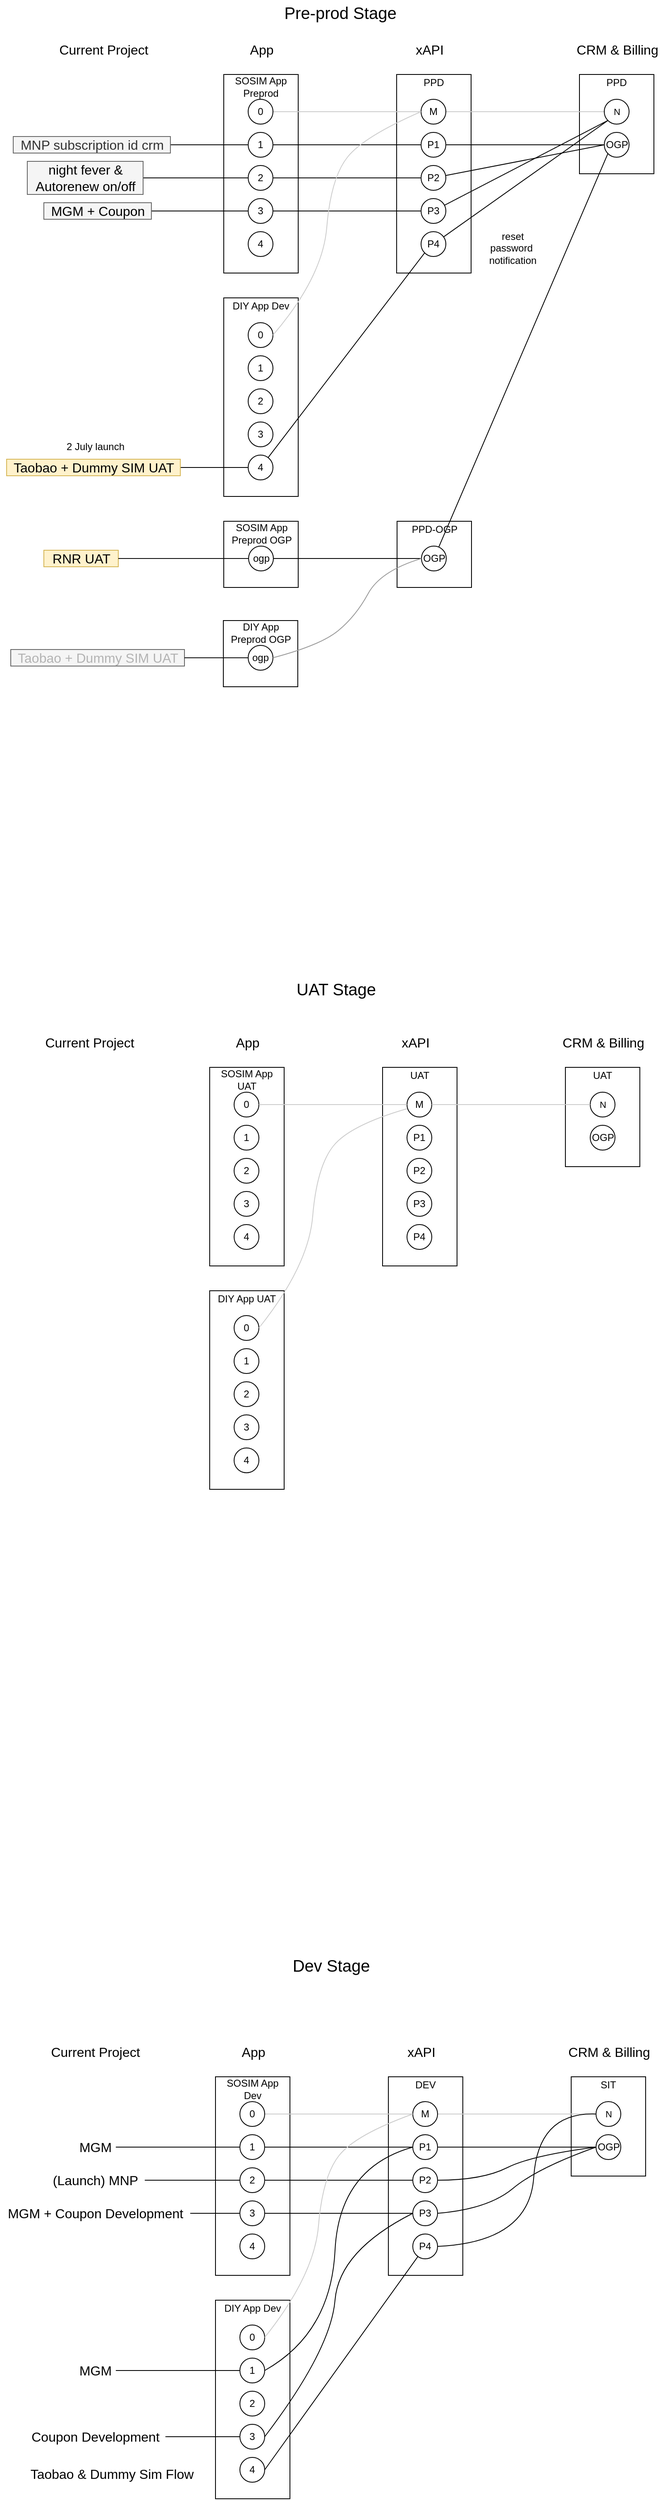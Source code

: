 <mxfile version="14.7.9" type="github">
  <diagram id="SGdaD_TXG3CUPc7qYm1k" name="Page-1">
    <mxGraphModel dx="773" dy="-1632" grid="1" gridSize="10" guides="1" tooltips="1" connect="1" arrows="1" fold="1" page="1" pageScale="1" pageWidth="827" pageHeight="1169" math="0" shadow="0">
      <root>
        <mxCell id="0" />
        <mxCell id="1" parent="0" />
        <mxCell id="o-3EE55-kmr8AlU0Wy5A-6" value="App" style="text;html=1;align=center;verticalAlign=middle;resizable=0;points=[];autosize=1;strokeColor=none;fontSize=16;" parent="1" vertex="1">
          <mxGeometry x="285.5" y="4820" width="40" height="20" as="geometry" />
        </mxCell>
        <mxCell id="o-3EE55-kmr8AlU0Wy5A-7" value="xAPI" style="text;html=1;align=center;verticalAlign=middle;resizable=0;points=[];autosize=1;strokeColor=none;fontSize=16;" parent="1" vertex="1">
          <mxGeometry x="484" y="4820" width="50" height="20" as="geometry" />
        </mxCell>
        <mxCell id="o-3EE55-kmr8AlU0Wy5A-8" value="CRM &amp;amp; Billing" style="text;html=1;align=center;verticalAlign=middle;resizable=0;points=[];autosize=1;strokeColor=none;fontSize=16;" parent="1" vertex="1">
          <mxGeometry x="680.5" y="4820" width="110" height="20" as="geometry" />
        </mxCell>
        <mxCell id="o-3EE55-kmr8AlU0Wy5A-39" value="" style="rounded=0;whiteSpace=wrap;html=1;gradientColor=none;" parent="1" vertex="1">
          <mxGeometry x="469.5" y="4860" width="90" height="240" as="geometry" />
        </mxCell>
        <mxCell id="o-3EE55-kmr8AlU0Wy5A-88" value="" style="rounded=0;whiteSpace=wrap;html=1;gradientColor=none;" parent="1" vertex="1">
          <mxGeometry x="260.5" y="4860" width="90" height="240" as="geometry" />
        </mxCell>
        <mxCell id="o-3EE55-kmr8AlU0Wy5A-116" value="" style="rounded=0;whiteSpace=wrap;html=1;gradientColor=none;" parent="1" vertex="1">
          <mxGeometry x="690.5" y="4860" width="90" height="120" as="geometry" />
        </mxCell>
        <mxCell id="o-3EE55-kmr8AlU0Wy5A-235" style="edgeStyle=orthogonalEdgeStyle;rounded=0;orthogonalLoop=1;jettySize=auto;html=1;entryX=0;entryY=0.5;entryDx=0;entryDy=0;endArrow=none;endFill=0;fontSize=16;strokeColor=#cccccc;" parent="1" source="o-3EE55-kmr8AlU0Wy5A-40" target="o-3EE55-kmr8AlU0Wy5A-121" edge="1">
          <mxGeometry relative="1" as="geometry" />
        </mxCell>
        <mxCell id="o-3EE55-kmr8AlU0Wy5A-40" value="M" style="ellipse;whiteSpace=wrap;html=1;aspect=fixed;fillColor=none;gradientColor=none;" parent="1" vertex="1">
          <mxGeometry x="499" y="4890" width="30" height="30" as="geometry" />
        </mxCell>
        <mxCell id="o-3EE55-kmr8AlU0Wy5A-197" style="edgeStyle=orthogonalEdgeStyle;rounded=0;orthogonalLoop=1;jettySize=auto;html=1;entryX=0;entryY=0.5;entryDx=0;entryDy=0;endArrow=none;endFill=0;strokeColor=#000000;fontSize=16;" parent="1" source="o-3EE55-kmr8AlU0Wy5A-41" target="o-3EE55-kmr8AlU0Wy5A-117" edge="1">
          <mxGeometry relative="1" as="geometry" />
        </mxCell>
        <mxCell id="o-3EE55-kmr8AlU0Wy5A-41" value="P1" style="ellipse;whiteSpace=wrap;html=1;aspect=fixed;fillColor=none;gradientColor=none;" parent="1" vertex="1">
          <mxGeometry x="499" y="4930" width="30" height="30" as="geometry" />
        </mxCell>
        <mxCell id="o-3EE55-kmr8AlU0Wy5A-42" value="P2" style="ellipse;whiteSpace=wrap;html=1;aspect=fixed;fillColor=none;gradientColor=none;" parent="1" vertex="1">
          <mxGeometry x="499" y="4970" width="30" height="30" as="geometry" />
        </mxCell>
        <mxCell id="o-3EE55-kmr8AlU0Wy5A-43" value="P3" style="ellipse;whiteSpace=wrap;html=1;aspect=fixed;fillColor=none;gradientColor=none;" parent="1" vertex="1">
          <mxGeometry x="499" y="5010" width="30" height="30" as="geometry" />
        </mxCell>
        <mxCell id="o-3EE55-kmr8AlU0Wy5A-44" value="P4" style="ellipse;whiteSpace=wrap;html=1;aspect=fixed;fillColor=none;gradientColor=none;" parent="1" vertex="1">
          <mxGeometry x="499" y="5050" width="30" height="30" as="geometry" />
        </mxCell>
        <mxCell id="o-3EE55-kmr8AlU0Wy5A-234" style="edgeStyle=orthogonalEdgeStyle;rounded=0;orthogonalLoop=1;jettySize=auto;html=1;entryX=0;entryY=0.5;entryDx=0;entryDy=0;endArrow=none;endFill=0;fontSize=16;strokeColor=#cccccc;" parent="1" source="o-3EE55-kmr8AlU0Wy5A-89" target="o-3EE55-kmr8AlU0Wy5A-40" edge="1">
          <mxGeometry relative="1" as="geometry" />
        </mxCell>
        <mxCell id="o-3EE55-kmr8AlU0Wy5A-89" value="0" style="ellipse;whiteSpace=wrap;html=1;aspect=fixed;gradientColor=none;" parent="1" vertex="1">
          <mxGeometry x="290" y="4890" width="30" height="30" as="geometry" />
        </mxCell>
        <mxCell id="o-3EE55-kmr8AlU0Wy5A-195" style="edgeStyle=orthogonalEdgeStyle;rounded=0;orthogonalLoop=1;jettySize=auto;html=1;endArrow=none;endFill=0;strokeColor=#000000;fontSize=16;" parent="1" source="o-3EE55-kmr8AlU0Wy5A-90" target="o-3EE55-kmr8AlU0Wy5A-41" edge="1">
          <mxGeometry relative="1" as="geometry" />
        </mxCell>
        <mxCell id="o-3EE55-kmr8AlU0Wy5A-90" value="1" style="ellipse;whiteSpace=wrap;html=1;aspect=fixed;fillColor=none;gradientColor=none;" parent="1" vertex="1">
          <mxGeometry x="290" y="4930" width="30" height="30" as="geometry" />
        </mxCell>
        <mxCell id="MKl7HQ7cq4MRv3K4xocg-6" style="edgeStyle=orthogonalEdgeStyle;rounded=0;orthogonalLoop=1;jettySize=auto;html=1;entryX=0;entryY=0.5;entryDx=0;entryDy=0;endArrow=none;endFill=0;" parent="1" source="o-3EE55-kmr8AlU0Wy5A-91" target="o-3EE55-kmr8AlU0Wy5A-42" edge="1">
          <mxGeometry relative="1" as="geometry" />
        </mxCell>
        <mxCell id="o-3EE55-kmr8AlU0Wy5A-91" value="2" style="ellipse;whiteSpace=wrap;html=1;aspect=fixed;fillColor=none;gradientColor=none;" parent="1" vertex="1">
          <mxGeometry x="290" y="4970" width="30" height="30" as="geometry" />
        </mxCell>
        <mxCell id="o-3EE55-kmr8AlU0Wy5A-191" style="edgeStyle=orthogonalEdgeStyle;rounded=0;orthogonalLoop=1;jettySize=auto;html=1;entryX=0;entryY=0.5;entryDx=0;entryDy=0;strokeColor=#000000;fontSize=16;endArrow=none;endFill=0;" parent="1" source="o-3EE55-kmr8AlU0Wy5A-92" target="o-3EE55-kmr8AlU0Wy5A-43" edge="1">
          <mxGeometry relative="1" as="geometry" />
        </mxCell>
        <mxCell id="o-3EE55-kmr8AlU0Wy5A-92" value="3" style="ellipse;whiteSpace=wrap;html=1;aspect=fixed;fillColor=none;gradientColor=none;" parent="1" vertex="1">
          <mxGeometry x="290" y="5010" width="30" height="30" as="geometry" />
        </mxCell>
        <mxCell id="o-3EE55-kmr8AlU0Wy5A-93" value="4" style="ellipse;whiteSpace=wrap;html=1;aspect=fixed;fillColor=none;gradientColor=none;" parent="1" vertex="1">
          <mxGeometry x="290" y="5050" width="30" height="30" as="geometry" />
        </mxCell>
        <mxCell id="o-3EE55-kmr8AlU0Wy5A-117" value="OGP" style="ellipse;whiteSpace=wrap;html=1;aspect=fixed;fillColor=none;gradientColor=none;" parent="1" vertex="1">
          <mxGeometry x="720.5" y="4930" width="30" height="30" as="geometry" />
        </mxCell>
        <mxCell id="o-3EE55-kmr8AlU0Wy5A-121" value="&lt;font style=&quot;font-size: 11px&quot;&gt;N&lt;/font&gt;" style="ellipse;whiteSpace=wrap;html=1;aspect=fixed;fillColor=none;gradientColor=none;fontSize=12;" parent="1" vertex="1">
          <mxGeometry x="720.5" y="4890" width="30" height="30" as="geometry" />
        </mxCell>
        <mxCell id="o-3EE55-kmr8AlU0Wy5A-45" value="DEV" style="text;html=1;align=center;verticalAlign=middle;resizable=0;points=[];autosize=1;strokeColor=none;" parent="1" vertex="1">
          <mxGeometry x="494" y="4860" width="40" height="20" as="geometry" />
        </mxCell>
        <mxCell id="o-3EE55-kmr8AlU0Wy5A-94" value="SOSIM App&lt;br&gt;Dev" style="text;html=1;align=center;verticalAlign=middle;resizable=0;points=[];autosize=1;strokeColor=none;" parent="1" vertex="1">
          <mxGeometry x="264.5" y="4860" width="80" height="30" as="geometry" />
        </mxCell>
        <mxCell id="o-3EE55-kmr8AlU0Wy5A-122" value="SIT" style="text;html=1;align=center;verticalAlign=middle;resizable=0;points=[];autosize=1;strokeColor=none;" parent="1" vertex="1">
          <mxGeometry x="720" y="4860" width="30" height="20" as="geometry" />
        </mxCell>
        <mxCell id="o-3EE55-kmr8AlU0Wy5A-145" value="Current Project" style="text;html=1;align=center;verticalAlign=middle;resizable=0;points=[];autosize=1;strokeColor=none;fontSize=16;" parent="1" vertex="1">
          <mxGeometry x="55" y="4820" width="120" height="20" as="geometry" />
        </mxCell>
        <mxCell id="o-3EE55-kmr8AlU0Wy5A-156" style="edgeStyle=orthogonalEdgeStyle;rounded=0;orthogonalLoop=1;jettySize=auto;html=1;fontSize=16;endArrow=none;endFill=0;" parent="1" source="o-3EE55-kmr8AlU0Wy5A-155" target="o-3EE55-kmr8AlU0Wy5A-92" edge="1">
          <mxGeometry relative="1" as="geometry" />
        </mxCell>
        <mxCell id="o-3EE55-kmr8AlU0Wy5A-155" value="MGM + Coupon Development" style="text;html=1;align=center;verticalAlign=middle;resizable=0;points=[];autosize=1;strokeColor=none;fontSize=16;" parent="1" vertex="1">
          <mxGeometry y="5015" width="230" height="20" as="geometry" />
        </mxCell>
        <mxCell id="o-3EE55-kmr8AlU0Wy5A-158" style="edgeStyle=orthogonalEdgeStyle;rounded=0;orthogonalLoop=1;jettySize=auto;html=1;fontSize=16;endArrow=none;endFill=0;" parent="1" source="o-3EE55-kmr8AlU0Wy5A-157" target="o-3EE55-kmr8AlU0Wy5A-90" edge="1">
          <mxGeometry relative="1" as="geometry" />
        </mxCell>
        <mxCell id="o-3EE55-kmr8AlU0Wy5A-157" value="MGM" style="text;html=1;align=center;verticalAlign=middle;resizable=0;points=[];autosize=1;strokeColor=none;fontSize=16;" parent="1" vertex="1">
          <mxGeometry x="90" y="4935" width="50" height="20" as="geometry" />
        </mxCell>
        <mxCell id="o-3EE55-kmr8AlU0Wy5A-173" value="" style="rounded=0;whiteSpace=wrap;html=1;gradientColor=none;" parent="1" vertex="1">
          <mxGeometry x="260.5" y="5130" width="90" height="240" as="geometry" />
        </mxCell>
        <mxCell id="o-3EE55-kmr8AlU0Wy5A-174" value="0" style="ellipse;whiteSpace=wrap;html=1;aspect=fixed;gradientColor=none;" parent="1" vertex="1">
          <mxGeometry x="290" y="5160" width="30" height="30" as="geometry" />
        </mxCell>
        <mxCell id="o-3EE55-kmr8AlU0Wy5A-175" value="1" style="ellipse;whiteSpace=wrap;html=1;aspect=fixed;fillColor=none;gradientColor=none;" parent="1" vertex="1">
          <mxGeometry x="290" y="5200" width="30" height="30" as="geometry" />
        </mxCell>
        <mxCell id="o-3EE55-kmr8AlU0Wy5A-176" value="2" style="ellipse;whiteSpace=wrap;html=1;aspect=fixed;fillColor=none;gradientColor=none;" parent="1" vertex="1">
          <mxGeometry x="290" y="5240" width="30" height="30" as="geometry" />
        </mxCell>
        <mxCell id="o-3EE55-kmr8AlU0Wy5A-177" value="3" style="ellipse;whiteSpace=wrap;html=1;aspect=fixed;fillColor=none;gradientColor=none;" parent="1" vertex="1">
          <mxGeometry x="290" y="5280" width="30" height="30" as="geometry" />
        </mxCell>
        <mxCell id="o-3EE55-kmr8AlU0Wy5A-178" value="4" style="ellipse;whiteSpace=wrap;html=1;aspect=fixed;fillColor=none;gradientColor=none;" parent="1" vertex="1">
          <mxGeometry x="290" y="5320" width="30" height="30" as="geometry" />
        </mxCell>
        <mxCell id="o-3EE55-kmr8AlU0Wy5A-179" value="DIY App Dev" style="text;html=1;align=center;verticalAlign=middle;resizable=0;points=[];autosize=1;strokeColor=none;" parent="1" vertex="1">
          <mxGeometry x="264.5" y="5130" width="80" height="20" as="geometry" />
        </mxCell>
        <mxCell id="o-3EE55-kmr8AlU0Wy5A-180" style="edgeStyle=orthogonalEdgeStyle;rounded=0;orthogonalLoop=1;jettySize=auto;html=1;fontSize=16;endArrow=none;endFill=0;" parent="1" source="o-3EE55-kmr8AlU0Wy5A-181" target="o-3EE55-kmr8AlU0Wy5A-177" edge="1">
          <mxGeometry relative="1" as="geometry" />
        </mxCell>
        <mxCell id="o-3EE55-kmr8AlU0Wy5A-181" value="Coupon Development" style="text;html=1;align=center;verticalAlign=middle;resizable=0;points=[];autosize=1;strokeColor=none;fontSize=16;" parent="1" vertex="1">
          <mxGeometry x="30" y="5285" width="170" height="20" as="geometry" />
        </mxCell>
        <mxCell id="o-3EE55-kmr8AlU0Wy5A-182" style="edgeStyle=orthogonalEdgeStyle;rounded=0;orthogonalLoop=1;jettySize=auto;html=1;fontSize=16;endArrow=none;endFill=0;" parent="1" source="o-3EE55-kmr8AlU0Wy5A-183" target="o-3EE55-kmr8AlU0Wy5A-175" edge="1">
          <mxGeometry relative="1" as="geometry" />
        </mxCell>
        <mxCell id="o-3EE55-kmr8AlU0Wy5A-183" value="MGM" style="text;html=1;align=center;verticalAlign=middle;resizable=0;points=[];autosize=1;strokeColor=none;fontSize=16;" parent="1" vertex="1">
          <mxGeometry x="90" y="5205" width="50" height="20" as="geometry" />
        </mxCell>
        <mxCell id="o-3EE55-kmr8AlU0Wy5A-193" value="" style="curved=1;endArrow=none;html=1;strokeColor=#000000;fontSize=16;endFill=0;entryX=0;entryY=0.5;entryDx=0;entryDy=0;exitX=1;exitY=0.5;exitDx=0;exitDy=0;" parent="1" source="o-3EE55-kmr8AlU0Wy5A-177" target="o-3EE55-kmr8AlU0Wy5A-43" edge="1">
          <mxGeometry width="50" height="50" relative="1" as="geometry">
            <mxPoint x="389" y="5200" as="sourcePoint" />
            <mxPoint x="439" y="5150" as="targetPoint" />
            <Array as="points">
              <mxPoint x="400" y="5190" />
              <mxPoint x="410" y="5070" />
            </Array>
          </mxGeometry>
        </mxCell>
        <mxCell id="o-3EE55-kmr8AlU0Wy5A-198" value="" style="curved=1;endArrow=none;html=1;strokeColor=#000000;fontSize=16;endFill=0;entryX=0;entryY=0.5;entryDx=0;entryDy=0;exitX=1;exitY=0.5;exitDx=0;exitDy=0;" parent="1" source="o-3EE55-kmr8AlU0Wy5A-175" target="o-3EE55-kmr8AlU0Wy5A-41" edge="1">
          <mxGeometry width="50" height="50" relative="1" as="geometry">
            <mxPoint x="320" y="5220" as="sourcePoint" />
            <mxPoint x="499" y="4950" as="targetPoint" />
            <Array as="points">
              <mxPoint x="400" y="5170" />
              <mxPoint x="410" y="4970" />
            </Array>
          </mxGeometry>
        </mxCell>
        <mxCell id="o-3EE55-kmr8AlU0Wy5A-201" value="" style="curved=1;endArrow=none;html=1;strokeColor=#000000;fontSize=16;endFill=0;entryX=0;entryY=0.5;entryDx=0;entryDy=0;exitX=1;exitY=0.5;exitDx=0;exitDy=0;" parent="1" source="o-3EE55-kmr8AlU0Wy5A-43" target="o-3EE55-kmr8AlU0Wy5A-117" edge="1">
          <mxGeometry width="50" height="50" relative="1" as="geometry">
            <mxPoint x="511.5" y="5150" as="sourcePoint" />
            <mxPoint x="690.5" y="4880" as="targetPoint" />
            <Array as="points">
              <mxPoint x="590" y="5020" />
              <mxPoint x="650" y="4970" />
            </Array>
          </mxGeometry>
        </mxCell>
        <mxCell id="o-3EE55-kmr8AlU0Wy5A-225" value="" style="rounded=0;whiteSpace=wrap;html=1;gradientColor=none;" parent="1" vertex="1">
          <mxGeometry x="270.5" y="2980" width="90" height="80" as="geometry" />
        </mxCell>
        <mxCell id="o-3EE55-kmr8AlU0Wy5A-226" value="ogp" style="ellipse;whiteSpace=wrap;html=1;aspect=fixed;gradientColor=none;" parent="1" vertex="1">
          <mxGeometry x="300.5" y="3010" width="30" height="30" as="geometry" />
        </mxCell>
        <mxCell id="o-3EE55-kmr8AlU0Wy5A-227" value="SOSIM App&lt;br&gt;Preprod OGP" style="text;html=1;align=center;verticalAlign=middle;resizable=0;points=[];autosize=1;strokeColor=none;" parent="1" vertex="1">
          <mxGeometry x="270.5" y="2980" width="90" height="30" as="geometry" />
        </mxCell>
        <mxCell id="o-3EE55-kmr8AlU0Wy5A-228" value="" style="rounded=0;whiteSpace=wrap;html=1;gradientColor=none;" parent="1" vertex="1">
          <mxGeometry x="480" y="2980" width="90" height="80" as="geometry" />
        </mxCell>
        <mxCell id="o-3EE55-kmr8AlU0Wy5A-230" value="OGP" style="ellipse;whiteSpace=wrap;html=1;aspect=fixed;gradientColor=none;" parent="1" vertex="1">
          <mxGeometry x="509.5" y="3010" width="30" height="30" as="geometry" />
        </mxCell>
        <mxCell id="o-3EE55-kmr8AlU0Wy5A-231" value="PPD-OGP" style="text;html=1;align=center;verticalAlign=middle;resizable=0;points=[];autosize=1;strokeColor=none;" parent="1" vertex="1">
          <mxGeometry x="489.5" y="2980" width="70" height="20" as="geometry" />
        </mxCell>
        <mxCell id="o-3EE55-kmr8AlU0Wy5A-232" style="edgeStyle=orthogonalEdgeStyle;rounded=0;orthogonalLoop=1;jettySize=auto;html=1;fontSize=16;exitX=1;exitY=0.5;exitDx=0;exitDy=0;endArrow=none;endFill=0;" parent="1" source="o-3EE55-kmr8AlU0Wy5A-226" target="o-3EE55-kmr8AlU0Wy5A-230" edge="1">
          <mxGeometry relative="1" as="geometry" />
        </mxCell>
        <mxCell id="o-3EE55-kmr8AlU0Wy5A-236" value="App" style="text;html=1;align=center;verticalAlign=middle;resizable=0;points=[];autosize=1;strokeColor=none;fontSize=16;" parent="1" vertex="1">
          <mxGeometry x="278.5" y="3600" width="40" height="20" as="geometry" />
        </mxCell>
        <mxCell id="o-3EE55-kmr8AlU0Wy5A-237" value="xAPI" style="text;html=1;align=center;verticalAlign=middle;resizable=0;points=[];autosize=1;strokeColor=none;fontSize=16;" parent="1" vertex="1">
          <mxGeometry x="477" y="3600" width="50" height="20" as="geometry" />
        </mxCell>
        <mxCell id="o-3EE55-kmr8AlU0Wy5A-238" value="CRM &amp;amp; Billing" style="text;html=1;align=center;verticalAlign=middle;resizable=0;points=[];autosize=1;strokeColor=none;fontSize=16;" parent="1" vertex="1">
          <mxGeometry x="673.5" y="3600" width="110" height="20" as="geometry" />
        </mxCell>
        <mxCell id="o-3EE55-kmr8AlU0Wy5A-239" value="" style="rounded=0;whiteSpace=wrap;html=1;gradientColor=none;" parent="1" vertex="1">
          <mxGeometry x="462.5" y="3640" width="90" height="240" as="geometry" />
        </mxCell>
        <mxCell id="o-3EE55-kmr8AlU0Wy5A-240" value="" style="rounded=0;whiteSpace=wrap;html=1;gradientColor=none;" parent="1" vertex="1">
          <mxGeometry x="253.5" y="3640" width="90" height="240" as="geometry" />
        </mxCell>
        <mxCell id="o-3EE55-kmr8AlU0Wy5A-241" value="" style="rounded=0;whiteSpace=wrap;html=1;gradientColor=none;" parent="1" vertex="1">
          <mxGeometry x="683.5" y="3640" width="90" height="120" as="geometry" />
        </mxCell>
        <mxCell id="o-3EE55-kmr8AlU0Wy5A-243" value="M" style="ellipse;whiteSpace=wrap;html=1;aspect=fixed;fillColor=none;gradientColor=none;" parent="1" vertex="1">
          <mxGeometry x="492" y="3670" width="30" height="30" as="geometry" />
        </mxCell>
        <mxCell id="o-3EE55-kmr8AlU0Wy5A-245" value="P1" style="ellipse;whiteSpace=wrap;html=1;aspect=fixed;fillColor=none;gradientColor=none;" parent="1" vertex="1">
          <mxGeometry x="492" y="3710" width="30" height="30" as="geometry" />
        </mxCell>
        <mxCell id="o-3EE55-kmr8AlU0Wy5A-246" value="P2" style="ellipse;whiteSpace=wrap;html=1;aspect=fixed;fillColor=none;gradientColor=none;" parent="1" vertex="1">
          <mxGeometry x="492" y="3750" width="30" height="30" as="geometry" />
        </mxCell>
        <mxCell id="o-3EE55-kmr8AlU0Wy5A-247" value="P3" style="ellipse;whiteSpace=wrap;html=1;aspect=fixed;fillColor=none;gradientColor=none;" parent="1" vertex="1">
          <mxGeometry x="492" y="3790" width="30" height="30" as="geometry" />
        </mxCell>
        <mxCell id="o-3EE55-kmr8AlU0Wy5A-248" value="P4" style="ellipse;whiteSpace=wrap;html=1;aspect=fixed;fillColor=none;gradientColor=none;" parent="1" vertex="1">
          <mxGeometry x="492" y="3830" width="30" height="30" as="geometry" />
        </mxCell>
        <mxCell id="o-3EE55-kmr8AlU0Wy5A-250" value="0" style="ellipse;whiteSpace=wrap;html=1;aspect=fixed;gradientColor=none;" parent="1" vertex="1">
          <mxGeometry x="283" y="3670" width="30" height="30" as="geometry" />
        </mxCell>
        <mxCell id="o-3EE55-kmr8AlU0Wy5A-252" value="1" style="ellipse;whiteSpace=wrap;html=1;aspect=fixed;fillColor=none;gradientColor=none;" parent="1" vertex="1">
          <mxGeometry x="283" y="3710" width="30" height="30" as="geometry" />
        </mxCell>
        <mxCell id="o-3EE55-kmr8AlU0Wy5A-253" value="2" style="ellipse;whiteSpace=wrap;html=1;aspect=fixed;fillColor=none;gradientColor=none;" parent="1" vertex="1">
          <mxGeometry x="283" y="3750" width="30" height="30" as="geometry" />
        </mxCell>
        <mxCell id="o-3EE55-kmr8AlU0Wy5A-255" value="3" style="ellipse;whiteSpace=wrap;html=1;aspect=fixed;fillColor=none;gradientColor=none;" parent="1" vertex="1">
          <mxGeometry x="283" y="3790" width="30" height="30" as="geometry" />
        </mxCell>
        <mxCell id="o-3EE55-kmr8AlU0Wy5A-256" value="4" style="ellipse;whiteSpace=wrap;html=1;aspect=fixed;fillColor=none;gradientColor=none;" parent="1" vertex="1">
          <mxGeometry x="283" y="3830" width="30" height="30" as="geometry" />
        </mxCell>
        <mxCell id="o-3EE55-kmr8AlU0Wy5A-257" value="OGP" style="ellipse;whiteSpace=wrap;html=1;aspect=fixed;fillColor=none;gradientColor=none;" parent="1" vertex="1">
          <mxGeometry x="713.5" y="3710" width="30" height="30" as="geometry" />
        </mxCell>
        <mxCell id="o-3EE55-kmr8AlU0Wy5A-258" value="&lt;font style=&quot;font-size: 11px&quot;&gt;N&lt;/font&gt;" style="ellipse;whiteSpace=wrap;html=1;aspect=fixed;fillColor=none;gradientColor=none;fontSize=12;" parent="1" vertex="1">
          <mxGeometry x="713.5" y="3670" width="30" height="30" as="geometry" />
        </mxCell>
        <mxCell id="o-3EE55-kmr8AlU0Wy5A-259" value="UAT" style="text;html=1;align=center;verticalAlign=middle;resizable=0;points=[];autosize=1;strokeColor=none;" parent="1" vertex="1">
          <mxGeometry x="487" y="3640" width="40" height="20" as="geometry" />
        </mxCell>
        <mxCell id="o-3EE55-kmr8AlU0Wy5A-260" value="SOSIM App&lt;br&gt;UAT" style="text;html=1;align=center;verticalAlign=middle;resizable=0;points=[];autosize=1;strokeColor=none;" parent="1" vertex="1">
          <mxGeometry x="257.5" y="3640" width="80" height="30" as="geometry" />
        </mxCell>
        <mxCell id="o-3EE55-kmr8AlU0Wy5A-261" value="UAT" style="text;html=1;align=center;verticalAlign=middle;resizable=0;points=[];autosize=1;strokeColor=none;" parent="1" vertex="1">
          <mxGeometry x="708" y="3640" width="40" height="20" as="geometry" />
        </mxCell>
        <mxCell id="o-3EE55-kmr8AlU0Wy5A-262" value="Current Project" style="text;html=1;align=center;verticalAlign=middle;resizable=0;points=[];autosize=1;strokeColor=none;fontSize=16;" parent="1" vertex="1">
          <mxGeometry x="48" y="3600" width="120" height="20" as="geometry" />
        </mxCell>
        <mxCell id="o-3EE55-kmr8AlU0Wy5A-267" value="" style="rounded=0;whiteSpace=wrap;html=1;gradientColor=none;" parent="1" vertex="1">
          <mxGeometry x="253.5" y="3910" width="90" height="240" as="geometry" />
        </mxCell>
        <mxCell id="o-3EE55-kmr8AlU0Wy5A-268" value="0" style="ellipse;whiteSpace=wrap;html=1;aspect=fixed;gradientColor=none;" parent="1" vertex="1">
          <mxGeometry x="283" y="3940" width="30" height="30" as="geometry" />
        </mxCell>
        <mxCell id="o-3EE55-kmr8AlU0Wy5A-269" value="1" style="ellipse;whiteSpace=wrap;html=1;aspect=fixed;fillColor=none;gradientColor=none;" parent="1" vertex="1">
          <mxGeometry x="283" y="3980" width="30" height="30" as="geometry" />
        </mxCell>
        <mxCell id="o-3EE55-kmr8AlU0Wy5A-270" value="2" style="ellipse;whiteSpace=wrap;html=1;aspect=fixed;fillColor=none;gradientColor=none;" parent="1" vertex="1">
          <mxGeometry x="283" y="4020" width="30" height="30" as="geometry" />
        </mxCell>
        <mxCell id="o-3EE55-kmr8AlU0Wy5A-271" value="3" style="ellipse;whiteSpace=wrap;html=1;aspect=fixed;fillColor=none;gradientColor=none;" parent="1" vertex="1">
          <mxGeometry x="283" y="4060" width="30" height="30" as="geometry" />
        </mxCell>
        <mxCell id="o-3EE55-kmr8AlU0Wy5A-272" value="4" style="ellipse;whiteSpace=wrap;html=1;aspect=fixed;fillColor=none;gradientColor=none;" parent="1" vertex="1">
          <mxGeometry x="283" y="4100" width="30" height="30" as="geometry" />
        </mxCell>
        <mxCell id="o-3EE55-kmr8AlU0Wy5A-273" value="DIY App UAT" style="text;html=1;align=center;verticalAlign=middle;resizable=0;points=[];autosize=1;strokeColor=none;" parent="1" vertex="1">
          <mxGeometry x="252.5" y="3910" width="90" height="20" as="geometry" />
        </mxCell>
        <mxCell id="o-3EE55-kmr8AlU0Wy5A-281" value="App" style="text;html=1;align=center;verticalAlign=middle;resizable=0;points=[];autosize=1;strokeColor=none;fontSize=16;" parent="1" vertex="1">
          <mxGeometry x="295.5" y="2400" width="40" height="20" as="geometry" />
        </mxCell>
        <mxCell id="o-3EE55-kmr8AlU0Wy5A-282" value="xAPI" style="text;html=1;align=center;verticalAlign=middle;resizable=0;points=[];autosize=1;strokeColor=none;fontSize=16;" parent="1" vertex="1">
          <mxGeometry x="494" y="2400" width="50" height="20" as="geometry" />
        </mxCell>
        <mxCell id="o-3EE55-kmr8AlU0Wy5A-283" value="CRM &amp;amp; Billing" style="text;html=1;align=center;verticalAlign=middle;resizable=0;points=[];autosize=1;strokeColor=none;fontSize=16;" parent="1" vertex="1">
          <mxGeometry x="690.5" y="2400" width="110" height="20" as="geometry" />
        </mxCell>
        <mxCell id="o-3EE55-kmr8AlU0Wy5A-284" value="" style="rounded=0;whiteSpace=wrap;html=1;gradientColor=none;" parent="1" vertex="1">
          <mxGeometry x="479.5" y="2440" width="90" height="240" as="geometry" />
        </mxCell>
        <mxCell id="o-3EE55-kmr8AlU0Wy5A-285" value="" style="rounded=0;whiteSpace=wrap;html=1;gradientColor=none;" parent="1" vertex="1">
          <mxGeometry x="270.5" y="2440" width="90" height="240" as="geometry" />
        </mxCell>
        <mxCell id="o-3EE55-kmr8AlU0Wy5A-286" value="" style="rounded=0;whiteSpace=wrap;html=1;gradientColor=none;" parent="1" vertex="1">
          <mxGeometry x="700.5" y="2440" width="90" height="120" as="geometry" />
        </mxCell>
        <mxCell id="o-3EE55-kmr8AlU0Wy5A-287" style="edgeStyle=orthogonalEdgeStyle;rounded=0;orthogonalLoop=1;jettySize=auto;html=1;entryX=0;entryY=0.5;entryDx=0;entryDy=0;endArrow=none;endFill=0;fontSize=16;strokeColor=#cccccc;" parent="1" source="o-3EE55-kmr8AlU0Wy5A-288" target="o-3EE55-kmr8AlU0Wy5A-303" edge="1">
          <mxGeometry relative="1" as="geometry" />
        </mxCell>
        <mxCell id="o-3EE55-kmr8AlU0Wy5A-288" value="M" style="ellipse;whiteSpace=wrap;html=1;aspect=fixed;fillColor=none;gradientColor=none;" parent="1" vertex="1">
          <mxGeometry x="509" y="2470" width="30" height="30" as="geometry" />
        </mxCell>
        <mxCell id="z8BMzAiGq9EJ0_IviGEQ-1" style="edgeStyle=orthogonalEdgeStyle;rounded=0;orthogonalLoop=1;jettySize=auto;html=1;entryX=0;entryY=0.5;entryDx=0;entryDy=0;endArrow=none;endFill=0;" parent="1" source="o-3EE55-kmr8AlU0Wy5A-290" target="o-3EE55-kmr8AlU0Wy5A-302" edge="1">
          <mxGeometry relative="1" as="geometry" />
        </mxCell>
        <mxCell id="o-3EE55-kmr8AlU0Wy5A-290" value="P1" style="ellipse;whiteSpace=wrap;html=1;aspect=fixed;fillColor=none;gradientColor=none;" parent="1" vertex="1">
          <mxGeometry x="509" y="2510" width="30" height="30" as="geometry" />
        </mxCell>
        <mxCell id="EoXg2C5PA0gatSVeP8Mu-3" style="edgeStyle=none;rounded=0;orthogonalLoop=1;jettySize=auto;html=1;endArrow=none;endFill=0;entryX=0;entryY=0.5;entryDx=0;entryDy=0;" parent="1" source="o-3EE55-kmr8AlU0Wy5A-291" target="o-3EE55-kmr8AlU0Wy5A-302" edge="1">
          <mxGeometry relative="1" as="geometry">
            <mxPoint x="670" y="2590" as="targetPoint" />
          </mxGeometry>
        </mxCell>
        <mxCell id="o-3EE55-kmr8AlU0Wy5A-291" value="P2" style="ellipse;whiteSpace=wrap;html=1;aspect=fixed;fillColor=none;gradientColor=none;" parent="1" vertex="1">
          <mxGeometry x="509" y="2550" width="30" height="30" as="geometry" />
        </mxCell>
        <mxCell id="OQhRquJhCAjVBKfVzZhT-3" style="rounded=0;orthogonalLoop=1;jettySize=auto;html=1;endArrow=none;endFill=0;entryX=0;entryY=1;entryDx=0;entryDy=0;" parent="1" source="o-3EE55-kmr8AlU0Wy5A-292" edge="1" target="o-3EE55-kmr8AlU0Wy5A-303">
          <mxGeometry relative="1" as="geometry">
            <mxPoint x="730" y="2525" as="targetPoint" />
          </mxGeometry>
        </mxCell>
        <mxCell id="o-3EE55-kmr8AlU0Wy5A-292" value="P3" style="ellipse;whiteSpace=wrap;html=1;aspect=fixed;fillColor=none;gradientColor=none;" parent="1" vertex="1">
          <mxGeometry x="509" y="2590" width="30" height="30" as="geometry" />
        </mxCell>
        <mxCell id="sWqChfYNpG5UX9e95WUp-25" style="rounded=0;orthogonalLoop=1;jettySize=auto;html=1;fontSize=16;endArrow=none;endFill=0;entryX=0;entryY=1;entryDx=0;entryDy=0;" parent="1" source="o-3EE55-kmr8AlU0Wy5A-293" target="o-3EE55-kmr8AlU0Wy5A-303" edge="1">
          <mxGeometry relative="1" as="geometry">
            <mxPoint x="740" y="2490" as="targetPoint" />
          </mxGeometry>
        </mxCell>
        <mxCell id="o-3EE55-kmr8AlU0Wy5A-293" value="P4" style="ellipse;whiteSpace=wrap;html=1;aspect=fixed;fillColor=none;gradientColor=none;" parent="1" vertex="1">
          <mxGeometry x="509" y="2630" width="30" height="30" as="geometry" />
        </mxCell>
        <mxCell id="o-3EE55-kmr8AlU0Wy5A-294" style="edgeStyle=orthogonalEdgeStyle;rounded=0;orthogonalLoop=1;jettySize=auto;html=1;entryX=0;entryY=0.5;entryDx=0;entryDy=0;endArrow=none;endFill=0;fontSize=16;strokeColor=#cccccc;" parent="1" source="o-3EE55-kmr8AlU0Wy5A-295" target="o-3EE55-kmr8AlU0Wy5A-288" edge="1">
          <mxGeometry relative="1" as="geometry" />
        </mxCell>
        <mxCell id="o-3EE55-kmr8AlU0Wy5A-295" value="0" style="ellipse;whiteSpace=wrap;html=1;aspect=fixed;gradientColor=none;" parent="1" vertex="1">
          <mxGeometry x="300" y="2470" width="30" height="30" as="geometry" />
        </mxCell>
        <mxCell id="OQhRquJhCAjVBKfVzZhT-1" style="edgeStyle=orthogonalEdgeStyle;rounded=0;orthogonalLoop=1;jettySize=auto;html=1;entryX=0;entryY=0.5;entryDx=0;entryDy=0;endArrow=none;endFill=0;" parent="1" source="o-3EE55-kmr8AlU0Wy5A-297" target="o-3EE55-kmr8AlU0Wy5A-290" edge="1">
          <mxGeometry relative="1" as="geometry" />
        </mxCell>
        <mxCell id="o-3EE55-kmr8AlU0Wy5A-297" value="1" style="ellipse;whiteSpace=wrap;html=1;aspect=fixed;fillColor=none;gradientColor=none;" parent="1" vertex="1">
          <mxGeometry x="300" y="2510" width="30" height="30" as="geometry" />
        </mxCell>
        <mxCell id="o-3EE55-kmr8AlU0Wy5A-336" style="edgeStyle=orthogonalEdgeStyle;rounded=0;orthogonalLoop=1;jettySize=auto;html=1;entryX=0;entryY=0.5;entryDx=0;entryDy=0;endArrow=none;endFill=0;strokeColor=#000000;fontSize=16;" parent="1" source="o-3EE55-kmr8AlU0Wy5A-298" target="o-3EE55-kmr8AlU0Wy5A-291" edge="1">
          <mxGeometry relative="1" as="geometry" />
        </mxCell>
        <mxCell id="N_Xu4yIPHQAIS9sFZxKk-10" style="edgeStyle=orthogonalEdgeStyle;rounded=0;orthogonalLoop=1;jettySize=auto;html=1;endArrow=none;endFill=0;" parent="1" source="o-3EE55-kmr8AlU0Wy5A-298" edge="1">
          <mxGeometry relative="1" as="geometry">
            <mxPoint x="170" y="2565" as="targetPoint" />
          </mxGeometry>
        </mxCell>
        <mxCell id="o-3EE55-kmr8AlU0Wy5A-298" value="2" style="ellipse;whiteSpace=wrap;html=1;aspect=fixed;fillColor=none;gradientColor=none;" parent="1" vertex="1">
          <mxGeometry x="300" y="2550" width="30" height="30" as="geometry" />
        </mxCell>
        <mxCell id="N_Xu4yIPHQAIS9sFZxKk-4" value="" style="edgeStyle=orthogonalEdgeStyle;rounded=0;orthogonalLoop=1;jettySize=auto;html=1;endArrow=none;endFill=0;" parent="1" source="o-3EE55-kmr8AlU0Wy5A-300" edge="1">
          <mxGeometry relative="1" as="geometry">
            <mxPoint x="180" y="2605" as="targetPoint" />
          </mxGeometry>
        </mxCell>
        <mxCell id="N_Xu4yIPHQAIS9sFZxKk-7" style="edgeStyle=orthogonalEdgeStyle;rounded=0;orthogonalLoop=1;jettySize=auto;html=1;entryX=0;entryY=0.5;entryDx=0;entryDy=0;endArrow=none;endFill=0;" parent="1" source="o-3EE55-kmr8AlU0Wy5A-300" target="o-3EE55-kmr8AlU0Wy5A-292" edge="1">
          <mxGeometry relative="1" as="geometry" />
        </mxCell>
        <mxCell id="o-3EE55-kmr8AlU0Wy5A-300" value="3" style="ellipse;whiteSpace=wrap;html=1;aspect=fixed;fillColor=none;gradientColor=none;" parent="1" vertex="1">
          <mxGeometry x="300" y="2590" width="30" height="30" as="geometry" />
        </mxCell>
        <mxCell id="o-3EE55-kmr8AlU0Wy5A-301" value="4" style="ellipse;whiteSpace=wrap;html=1;aspect=fixed;fillColor=none;gradientColor=none;" parent="1" vertex="1">
          <mxGeometry x="300" y="2630" width="30" height="30" as="geometry" />
        </mxCell>
        <mxCell id="o-3EE55-kmr8AlU0Wy5A-302" value="OGP" style="ellipse;whiteSpace=wrap;html=1;aspect=fixed;fillColor=none;gradientColor=none;" parent="1" vertex="1">
          <mxGeometry x="730.5" y="2510" width="30" height="30" as="geometry" />
        </mxCell>
        <mxCell id="o-3EE55-kmr8AlU0Wy5A-303" value="&lt;font style=&quot;font-size: 11px&quot;&gt;N&lt;/font&gt;" style="ellipse;whiteSpace=wrap;html=1;aspect=fixed;fillColor=none;gradientColor=none;fontSize=12;" parent="1" vertex="1">
          <mxGeometry x="730.5" y="2470" width="30" height="30" as="geometry" />
        </mxCell>
        <mxCell id="o-3EE55-kmr8AlU0Wy5A-304" value="PPD" style="text;html=1;align=center;verticalAlign=middle;resizable=0;points=[];autosize=1;strokeColor=none;" parent="1" vertex="1">
          <mxGeometry x="504" y="2440" width="40" height="20" as="geometry" />
        </mxCell>
        <mxCell id="o-3EE55-kmr8AlU0Wy5A-305" value="SOSIM App&lt;br&gt;Preprod" style="text;html=1;align=center;verticalAlign=middle;resizable=0;points=[];autosize=1;strokeColor=none;" parent="1" vertex="1">
          <mxGeometry x="274.5" y="2440" width="80" height="30" as="geometry" />
        </mxCell>
        <mxCell id="o-3EE55-kmr8AlU0Wy5A-306" value="PPD" style="text;html=1;align=center;verticalAlign=middle;resizable=0;points=[];autosize=1;strokeColor=none;" parent="1" vertex="1">
          <mxGeometry x="725" y="2440" width="40" height="20" as="geometry" />
        </mxCell>
        <mxCell id="o-3EE55-kmr8AlU0Wy5A-307" value="Current Project" style="text;html=1;align=center;verticalAlign=middle;resizable=0;points=[];autosize=1;strokeColor=none;fontSize=16;" parent="1" vertex="1">
          <mxGeometry x="65" y="2400" width="120" height="20" as="geometry" />
        </mxCell>
        <mxCell id="o-3EE55-kmr8AlU0Wy5A-312" value="" style="rounded=0;whiteSpace=wrap;html=1;gradientColor=none;" parent="1" vertex="1">
          <mxGeometry x="270.5" y="2710" width="90" height="240" as="geometry" />
        </mxCell>
        <mxCell id="o-3EE55-kmr8AlU0Wy5A-313" value="0" style="ellipse;whiteSpace=wrap;html=1;aspect=fixed;gradientColor=none;" parent="1" vertex="1">
          <mxGeometry x="300" y="2740" width="30" height="30" as="geometry" />
        </mxCell>
        <mxCell id="o-3EE55-kmr8AlU0Wy5A-314" value="1" style="ellipse;whiteSpace=wrap;html=1;aspect=fixed;fillColor=none;gradientColor=none;" parent="1" vertex="1">
          <mxGeometry x="300" y="2780" width="30" height="30" as="geometry" />
        </mxCell>
        <mxCell id="o-3EE55-kmr8AlU0Wy5A-315" value="2" style="ellipse;whiteSpace=wrap;html=1;aspect=fixed;fillColor=none;gradientColor=none;" parent="1" vertex="1">
          <mxGeometry x="300" y="2820" width="30" height="30" as="geometry" />
        </mxCell>
        <mxCell id="o-3EE55-kmr8AlU0Wy5A-316" value="3" style="ellipse;whiteSpace=wrap;html=1;aspect=fixed;fillColor=none;gradientColor=none;" parent="1" vertex="1">
          <mxGeometry x="300" y="2860" width="30" height="30" as="geometry" />
        </mxCell>
        <mxCell id="sWqChfYNpG5UX9e95WUp-21" style="edgeStyle=orthogonalEdgeStyle;curved=1;rounded=0;orthogonalLoop=1;jettySize=auto;html=1;fontSize=16;endArrow=none;endFill=0;" parent="1" source="o-3EE55-kmr8AlU0Wy5A-317" target="sWqChfYNpG5UX9e95WUp-1" edge="1">
          <mxGeometry relative="1" as="geometry">
            <mxPoint x="210" y="2915" as="targetPoint" />
          </mxGeometry>
        </mxCell>
        <mxCell id="EoXg2C5PA0gatSVeP8Mu-1" style="rounded=0;orthogonalLoop=1;jettySize=auto;html=1;entryX=0;entryY=1;entryDx=0;entryDy=0;endArrow=none;endFill=0;" parent="1" source="o-3EE55-kmr8AlU0Wy5A-317" target="o-3EE55-kmr8AlU0Wy5A-293" edge="1">
          <mxGeometry relative="1" as="geometry" />
        </mxCell>
        <mxCell id="o-3EE55-kmr8AlU0Wy5A-317" value="4" style="ellipse;whiteSpace=wrap;html=1;aspect=fixed;fillColor=none;gradientColor=none;" parent="1" vertex="1">
          <mxGeometry x="300" y="2900" width="30" height="30" as="geometry" />
        </mxCell>
        <mxCell id="o-3EE55-kmr8AlU0Wy5A-318" value="DIY App Dev" style="text;html=1;align=center;verticalAlign=middle;resizable=0;points=[];autosize=1;strokeColor=none;" parent="1" vertex="1">
          <mxGeometry x="274.5" y="2710" width="80" height="20" as="geometry" />
        </mxCell>
        <mxCell id="o-3EE55-kmr8AlU0Wy5A-326" value="RNR UAT" style="text;html=1;align=center;verticalAlign=middle;resizable=0;points=[];autosize=1;strokeColor=#d6b656;fontSize=16;fillColor=#fff2cc;" parent="1" vertex="1">
          <mxGeometry x="53" y="3015" width="90" height="20" as="geometry" />
        </mxCell>
        <mxCell id="o-3EE55-kmr8AlU0Wy5A-327" value="Taobao + Dummy SIM UAT" style="text;html=1;align=center;verticalAlign=middle;resizable=0;points=[];autosize=1;strokeColor=#666666;fontSize=16;fillColor=#f5f5f5;fontColor=#B3B3B3;" parent="1" vertex="1">
          <mxGeometry x="13" y="3135" width="210" height="20" as="geometry" />
        </mxCell>
        <mxCell id="o-3EE55-kmr8AlU0Wy5A-340" value="Pre-prod Stage" style="text;html=1;align=center;verticalAlign=middle;resizable=0;points=[];autosize=1;strokeColor=none;fontSize=20;" parent="1" vertex="1">
          <mxGeometry x="335.5" y="2350" width="150" height="30" as="geometry" />
        </mxCell>
        <mxCell id="o-3EE55-kmr8AlU0Wy5A-341" value="" style="curved=1;endArrow=none;html=1;fontSize=16;endFill=0;entryX=0;entryY=0.5;entryDx=0;entryDy=0;exitX=1;exitY=0.5;exitDx=0;exitDy=0;strokeColor=#CCCCCC;" parent="1" source="o-3EE55-kmr8AlU0Wy5A-174" target="o-3EE55-kmr8AlU0Wy5A-40" edge="1">
          <mxGeometry width="50" height="50" relative="1" as="geometry">
            <mxPoint x="320" y="5170" as="sourcePoint" />
            <mxPoint x="499" y="4900" as="targetPoint" />
            <Array as="points">
              <mxPoint x="380" y="5100" />
              <mxPoint x="390" y="4980" />
              <mxPoint x="430" y="4930" />
            </Array>
          </mxGeometry>
        </mxCell>
        <mxCell id="o-3EE55-kmr8AlU0Wy5A-343" value="UAT Stage" style="text;html=1;align=center;verticalAlign=middle;resizable=0;points=[];autosize=1;strokeColor=none;fontSize=20;" parent="1" vertex="1">
          <mxGeometry x="350.5" y="3530" width="110" height="30" as="geometry" />
        </mxCell>
        <mxCell id="o-3EE55-kmr8AlU0Wy5A-346" value="" style="curved=1;endArrow=none;html=1;fontSize=16;endFill=0;entryX=0;entryY=0.5;entryDx=0;entryDy=0;exitX=1;exitY=0.5;exitDx=0;exitDy=0;strokeColor=#CCCCCC;" parent="1" source="o-3EE55-kmr8AlU0Wy5A-313" target="o-3EE55-kmr8AlU0Wy5A-288" edge="1">
          <mxGeometry width="50" height="50" relative="1" as="geometry">
            <mxPoint x="330" y="2760" as="sourcePoint" />
            <mxPoint x="509" y="2490" as="targetPoint" />
            <Array as="points">
              <mxPoint x="390" y="2685" />
              <mxPoint x="400" y="2565" />
              <mxPoint x="440" y="2515" />
            </Array>
          </mxGeometry>
        </mxCell>
        <mxCell id="o-3EE55-kmr8AlU0Wy5A-350" value="Dev Stage" style="text;html=1;align=center;verticalAlign=middle;resizable=0;points=[];autosize=1;strokeColor=none;fontSize=20;" parent="1" vertex="1">
          <mxGeometry x="344.5" y="4710" width="110" height="30" as="geometry" />
        </mxCell>
        <mxCell id="o-3EE55-kmr8AlU0Wy5A-352" value="" style="rounded=0;whiteSpace=wrap;html=1;gradientColor=none;" parent="1" vertex="1">
          <mxGeometry x="270" y="3100" width="90" height="80" as="geometry" />
        </mxCell>
        <mxCell id="o-3EE55-kmr8AlU0Wy5A-353" value="ogp" style="ellipse;whiteSpace=wrap;html=1;aspect=fixed;gradientColor=none;" parent="1" vertex="1">
          <mxGeometry x="300" y="3130" width="30" height="30" as="geometry" />
        </mxCell>
        <mxCell id="o-3EE55-kmr8AlU0Wy5A-354" value="DIY App&lt;br&gt;Preprod OGP" style="text;html=1;align=center;verticalAlign=middle;resizable=0;points=[];autosize=1;strokeColor=none;" parent="1" vertex="1">
          <mxGeometry x="270" y="3100" width="90" height="30" as="geometry" />
        </mxCell>
        <mxCell id="o-3EE55-kmr8AlU0Wy5A-355" value="" style="curved=1;endArrow=none;html=1;fontSize=16;endFill=0;entryX=0;entryY=0.5;entryDx=0;entryDy=0;exitX=1;exitY=0.5;exitDx=0;exitDy=0;strokeColor=#999999;" parent="1" source="o-3EE55-kmr8AlU0Wy5A-353" target="o-3EE55-kmr8AlU0Wy5A-230" edge="1">
          <mxGeometry width="50" height="50" relative="1" as="geometry">
            <mxPoint x="336.5" y="3115" as="sourcePoint" />
            <mxPoint x="487.0" y="3080" as="targetPoint" />
            <Array as="points">
              <mxPoint x="387" y="3130" />
              <mxPoint x="430" y="3095" />
              <mxPoint x="460" y="3040" />
            </Array>
          </mxGeometry>
        </mxCell>
        <mxCell id="o-3EE55-kmr8AlU0Wy5A-356" style="edgeStyle=orthogonalEdgeStyle;rounded=0;orthogonalLoop=1;jettySize=auto;html=1;entryX=0;entryY=0.5;entryDx=0;entryDy=0;endArrow=none;endFill=0;fontSize=20;strokeColor=#080808;" parent="1" source="o-3EE55-kmr8AlU0Wy5A-326" target="o-3EE55-kmr8AlU0Wy5A-226" edge="1">
          <mxGeometry relative="1" as="geometry" />
        </mxCell>
        <mxCell id="o-3EE55-kmr8AlU0Wy5A-357" style="edgeStyle=orthogonalEdgeStyle;rounded=0;orthogonalLoop=1;jettySize=auto;html=1;entryX=0;entryY=0.5;entryDx=0;entryDy=0;endArrow=none;endFill=0;fontSize=20;strokeColor=#080808;" parent="1" source="o-3EE55-kmr8AlU0Wy5A-327" target="o-3EE55-kmr8AlU0Wy5A-353" edge="1">
          <mxGeometry relative="1" as="geometry" />
        </mxCell>
        <mxCell id="o-3EE55-kmr8AlU0Wy5A-358" style="edgeStyle=orthogonalEdgeStyle;rounded=0;orthogonalLoop=1;jettySize=auto;html=1;entryX=0;entryY=0.5;entryDx=0;entryDy=0;endArrow=none;endFill=0;fontSize=16;strokeColor=#cccccc;exitX=1;exitY=0.5;exitDx=0;exitDy=0;" parent="1" source="o-3EE55-kmr8AlU0Wy5A-243" target="o-3EE55-kmr8AlU0Wy5A-258" edge="1">
          <mxGeometry relative="1" as="geometry">
            <mxPoint x="522" y="3680" as="sourcePoint" />
            <mxPoint x="713.5" y="3680" as="targetPoint" />
          </mxGeometry>
        </mxCell>
        <mxCell id="o-3EE55-kmr8AlU0Wy5A-359" style="edgeStyle=orthogonalEdgeStyle;rounded=0;orthogonalLoop=1;jettySize=auto;html=1;entryX=0;entryY=0.5;entryDx=0;entryDy=0;endArrow=none;endFill=0;fontSize=16;strokeColor=#cccccc;exitX=1;exitY=0.5;exitDx=0;exitDy=0;" parent="1" source="o-3EE55-kmr8AlU0Wy5A-250" target="o-3EE55-kmr8AlU0Wy5A-243" edge="1">
          <mxGeometry relative="1" as="geometry">
            <mxPoint x="313" y="3680" as="sourcePoint" />
            <mxPoint x="492.0" y="3680" as="targetPoint" />
          </mxGeometry>
        </mxCell>
        <mxCell id="o-3EE55-kmr8AlU0Wy5A-360" value="" style="curved=1;endArrow=none;html=1;fontSize=16;endFill=0;exitX=1;exitY=0.5;exitDx=0;exitDy=0;strokeColor=#CCCCCC;" parent="1" source="o-3EE55-kmr8AlU0Wy5A-268" edge="1">
          <mxGeometry width="50" height="50" relative="1" as="geometry">
            <mxPoint x="313" y="3950" as="sourcePoint" />
            <mxPoint x="492" y="3690" as="targetPoint" />
            <Array as="points">
              <mxPoint x="373" y="3880" />
              <mxPoint x="383" y="3760" />
              <mxPoint x="423" y="3710" />
            </Array>
          </mxGeometry>
        </mxCell>
        <mxCell id="MKl7HQ7cq4MRv3K4xocg-5" style="edgeStyle=orthogonalEdgeStyle;rounded=0;orthogonalLoop=1;jettySize=auto;html=1;endArrow=none;endFill=0;entryX=0;entryY=0.5;entryDx=0;entryDy=0;" parent="1" source="MKl7HQ7cq4MRv3K4xocg-4" target="o-3EE55-kmr8AlU0Wy5A-91" edge="1">
          <mxGeometry relative="1" as="geometry">
            <mxPoint x="270" y="5030" as="targetPoint" />
          </mxGeometry>
        </mxCell>
        <mxCell id="MKl7HQ7cq4MRv3K4xocg-4" value="(Launch) MNP" style="text;html=1;align=center;verticalAlign=middle;resizable=0;points=[];autosize=1;strokeColor=none;fontSize=16;" parent="1" vertex="1">
          <mxGeometry x="55" y="4975" width="120" height="20" as="geometry" />
        </mxCell>
        <mxCell id="MKl7HQ7cq4MRv3K4xocg-8" value="" style="curved=1;endArrow=none;html=1;strokeColor=#000000;fontSize=16;endFill=0;exitX=1;exitY=0.5;exitDx=0;exitDy=0;entryX=0;entryY=0.5;entryDx=0;entryDy=0;" parent="1" source="o-3EE55-kmr8AlU0Wy5A-42" target="o-3EE55-kmr8AlU0Wy5A-117" edge="1">
          <mxGeometry width="50" height="50" relative="1" as="geometry">
            <mxPoint x="521.5" y="5010" as="sourcePoint" />
            <mxPoint x="720" y="4950" as="targetPoint" />
            <Array as="points">
              <mxPoint x="583" y="4985" />
              <mxPoint x="642.5" y="4955" />
            </Array>
          </mxGeometry>
        </mxCell>
        <mxCell id="sWqChfYNpG5UX9e95WUp-1" value="Taobao + Dummy SIM UAT" style="text;html=1;align=center;verticalAlign=middle;resizable=0;points=[];autosize=1;strokeColor=#d6b656;fontSize=16;fillColor=#fff2cc;" parent="1" vertex="1">
          <mxGeometry x="8" y="2905" width="210" height="20" as="geometry" />
        </mxCell>
        <mxCell id="sWqChfYNpG5UX9e95WUp-9" value="2 July launch" style="text;html=1;align=center;verticalAlign=middle;resizable=0;points=[];autosize=1;strokeColor=none;" parent="1" vertex="1">
          <mxGeometry x="70" y="2880" width="90" height="20" as="geometry" />
        </mxCell>
        <mxCell id="sWqChfYNpG5UX9e95WUp-16" value="Taobao &amp;amp; Dummy Sim Flow" style="text;html=1;align=center;verticalAlign=middle;resizable=0;points=[];autosize=1;strokeColor=none;fontSize=16;" parent="1" vertex="1">
          <mxGeometry x="30" y="5330" width="210" height="20" as="geometry" />
        </mxCell>
        <mxCell id="EoXg2C5PA0gatSVeP8Mu-2" style="edgeStyle=none;rounded=0;orthogonalLoop=1;jettySize=auto;html=1;entryX=0;entryY=1;entryDx=0;entryDy=0;endArrow=none;endFill=0;" parent="1" source="o-3EE55-kmr8AlU0Wy5A-230" target="o-3EE55-kmr8AlU0Wy5A-302" edge="1">
          <mxGeometry relative="1" as="geometry" />
        </mxCell>
        <mxCell id="EoXg2C5PA0gatSVeP8Mu-7" value="" style="curved=1;endArrow=none;html=1;strokeColor=#000000;fontSize=16;endFill=0;entryX=0;entryY=0.5;entryDx=0;entryDy=0;exitX=1;exitY=0.5;exitDx=0;exitDy=0;" parent="1" source="o-3EE55-kmr8AlU0Wy5A-44" target="o-3EE55-kmr8AlU0Wy5A-121" edge="1">
          <mxGeometry width="50" height="50" relative="1" as="geometry">
            <mxPoint x="509.5" y="4987.5" as="sourcePoint" />
            <mxPoint x="701" y="4907.5" as="targetPoint" />
            <Array as="points">
              <mxPoint x="640" y="5060" />
              <mxPoint x="650.5" y="4902.5" />
            </Array>
          </mxGeometry>
        </mxCell>
        <mxCell id="EoXg2C5PA0gatSVeP8Mu-8" style="edgeStyle=none;rounded=0;orthogonalLoop=1;jettySize=auto;html=1;entryX=1;entryY=0.5;entryDx=0;entryDy=0;endArrow=none;endFill=0;" parent="1" source="o-3EE55-kmr8AlU0Wy5A-44" target="o-3EE55-kmr8AlU0Wy5A-178" edge="1">
          <mxGeometry relative="1" as="geometry" />
        </mxCell>
        <mxCell id="N_Xu4yIPHQAIS9sFZxKk-3" style="edgeStyle=orthogonalEdgeStyle;rounded=0;orthogonalLoop=1;jettySize=auto;html=1;entryX=0;entryY=0.5;entryDx=0;entryDy=0;endArrow=none;endFill=0;" parent="1" source="N_Xu4yIPHQAIS9sFZxKk-1" target="o-3EE55-kmr8AlU0Wy5A-297" edge="1">
          <mxGeometry relative="1" as="geometry" />
        </mxCell>
        <mxCell id="N_Xu4yIPHQAIS9sFZxKk-1" value="MNP subscription id crm" style="text;html=1;align=center;verticalAlign=middle;resizable=0;points=[];autosize=1;strokeColor=#666666;fontSize=16;fillColor=#f5f5f5;fontColor=#333333;" parent="1" vertex="1">
          <mxGeometry x="16" y="2515" width="190" height="20" as="geometry" />
        </mxCell>
        <mxCell id="N_Xu4yIPHQAIS9sFZxKk-5" value="&lt;span style=&quot;color: rgb(0 , 0 , 0) ; font-family: &amp;#34;helvetica&amp;#34;&quot;&gt;MGM + Coupon&lt;br&gt;&lt;/span&gt;" style="text;html=1;align=center;verticalAlign=middle;resizable=0;points=[];autosize=1;strokeColor=#666666;fontSize=16;fillColor=#f5f5f5;fontColor=#333333;" parent="1" vertex="1">
          <mxGeometry x="53" y="2595" width="130" height="20" as="geometry" />
        </mxCell>
        <mxCell id="N_Xu4yIPHQAIS9sFZxKk-11" value="&lt;span style=&quot;color: rgb(0 , 0 , 0) ; font-family: &amp;#34;helvetica&amp;#34;&quot;&gt;night fever &amp;amp;&lt;br&gt;Autorenew on/off&lt;br&gt;&lt;/span&gt;" style="text;html=1;align=center;verticalAlign=middle;resizable=0;points=[];autosize=1;strokeColor=#666666;fontSize=16;fillColor=#f5f5f5;fontColor=#333333;" parent="1" vertex="1">
          <mxGeometry x="33" y="2545" width="140" height="40" as="geometry" />
        </mxCell>
        <mxCell id="N_Xu4yIPHQAIS9sFZxKk-13" value="reset password&amp;nbsp;&lt;br&gt;notification" style="text;html=1;strokeColor=none;fillColor=none;align=center;verticalAlign=middle;whiteSpace=wrap;rounded=0;" parent="1" vertex="1">
          <mxGeometry x="600" y="2640" width="40" height="20" as="geometry" />
        </mxCell>
      </root>
    </mxGraphModel>
  </diagram>
</mxfile>
